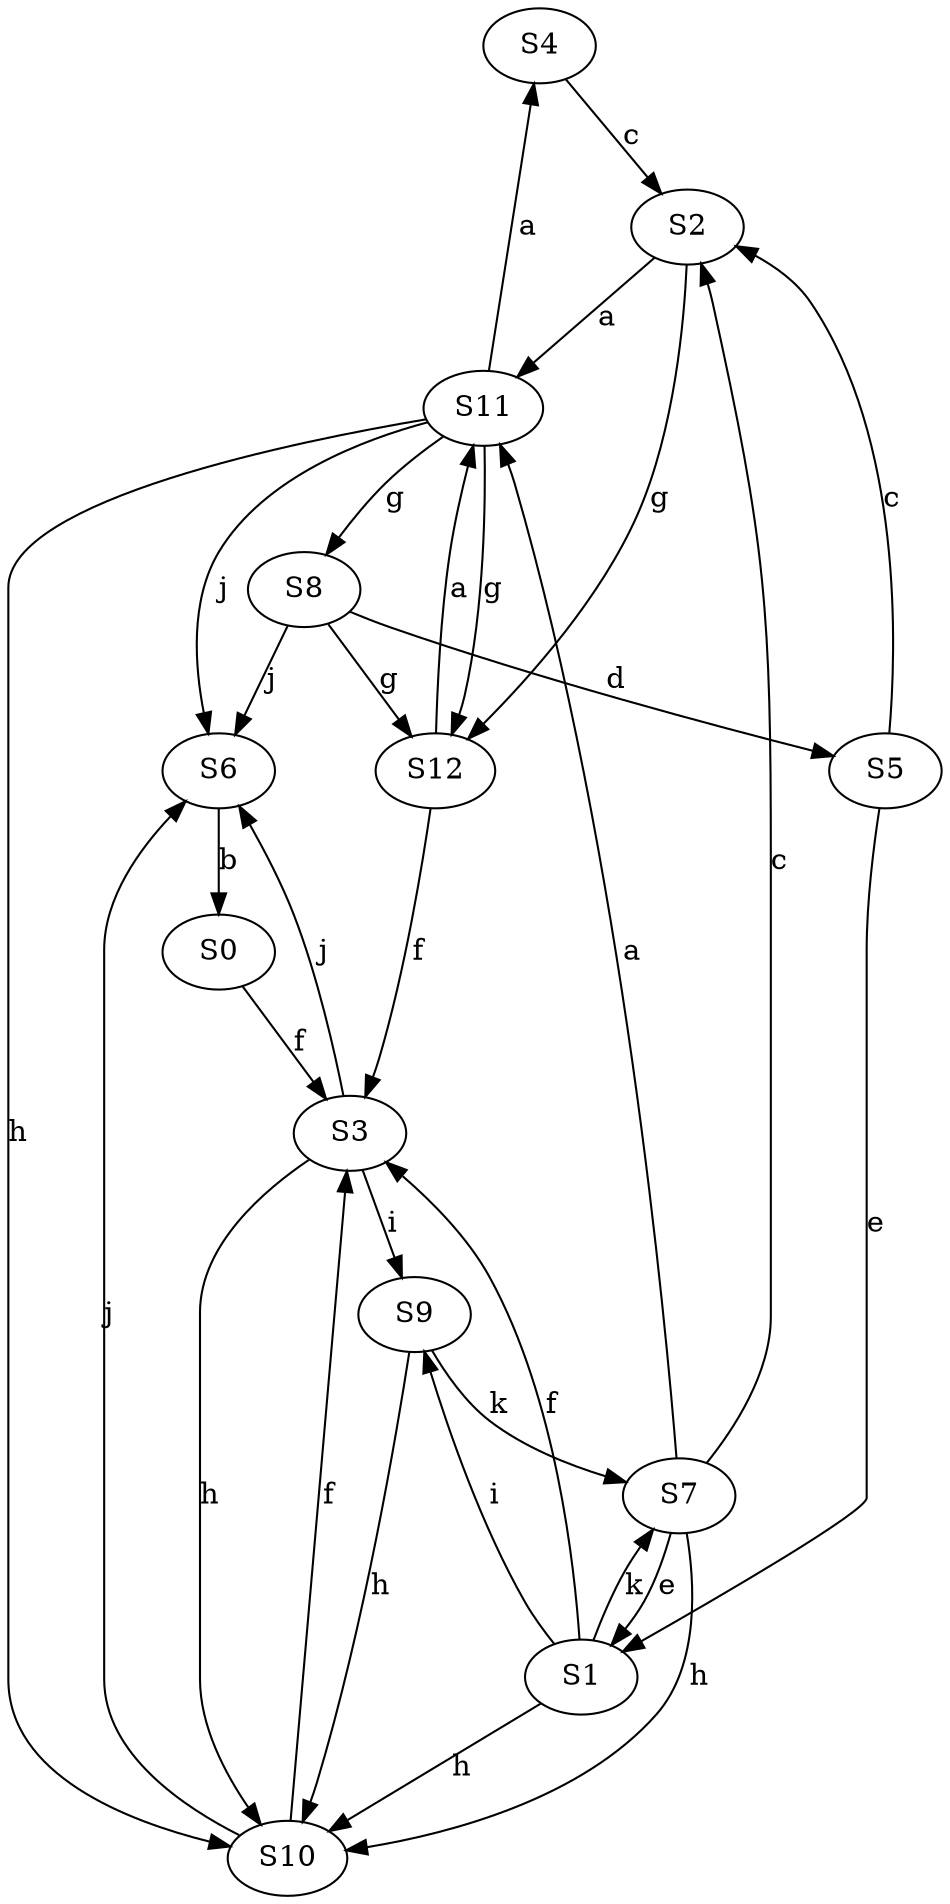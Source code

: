 strict digraph  {
S4;
S11;
S0;
S2;
S5;
S1;
S3;
S8;
S12;
S10;
S9;
S6;
S7;
S4 -> S2  [label=c];
S11 -> S4  [label=a];
S11 -> S8  [label=g];
S11 -> S12  [label=g];
S11 -> S10  [label=h];
S11 -> S6  [label=j];
S0 -> S3  [label=f];
S2 -> S11  [label=a];
S2 -> S12  [label=g];
S5 -> S2  [label=c];
S5 -> S1  [label=e];
S1 -> S3  [label=f];
S1 -> S10  [label=h];
S1 -> S9  [label=i];
S1 -> S7  [label=k];
S3 -> S10  [label=h];
S3 -> S9  [label=i];
S3 -> S6  [label=j];
S8 -> S5  [label=d];
S8 -> S12  [label=g];
S8 -> S6  [label=j];
S12 -> S11  [label=a];
S12 -> S3  [label=f];
S10 -> S3  [label=f];
S10 -> S6  [label=j];
S9 -> S10  [label=h];
S9 -> S7  [label=k];
S6 -> S0  [label=b];
S7 -> S11  [label=a];
S7 -> S2  [label=c];
S7 -> S1  [label=e];
S7 -> S10  [label=h];
}
